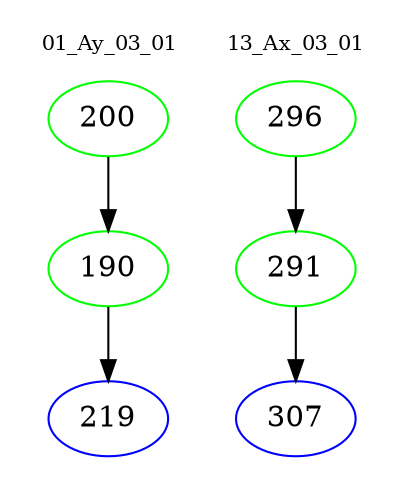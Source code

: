 digraph{
subgraph cluster_0 {
color = white
label = "01_Ay_03_01";
fontsize=10;
T0_200 [label="200", color="green"]
T0_200 -> T0_190 [color="black"]
T0_190 [label="190", color="green"]
T0_190 -> T0_219 [color="black"]
T0_219 [label="219", color="blue"]
}
subgraph cluster_1 {
color = white
label = "13_Ax_03_01";
fontsize=10;
T1_296 [label="296", color="green"]
T1_296 -> T1_291 [color="black"]
T1_291 [label="291", color="green"]
T1_291 -> T1_307 [color="black"]
T1_307 [label="307", color="blue"]
}
}
